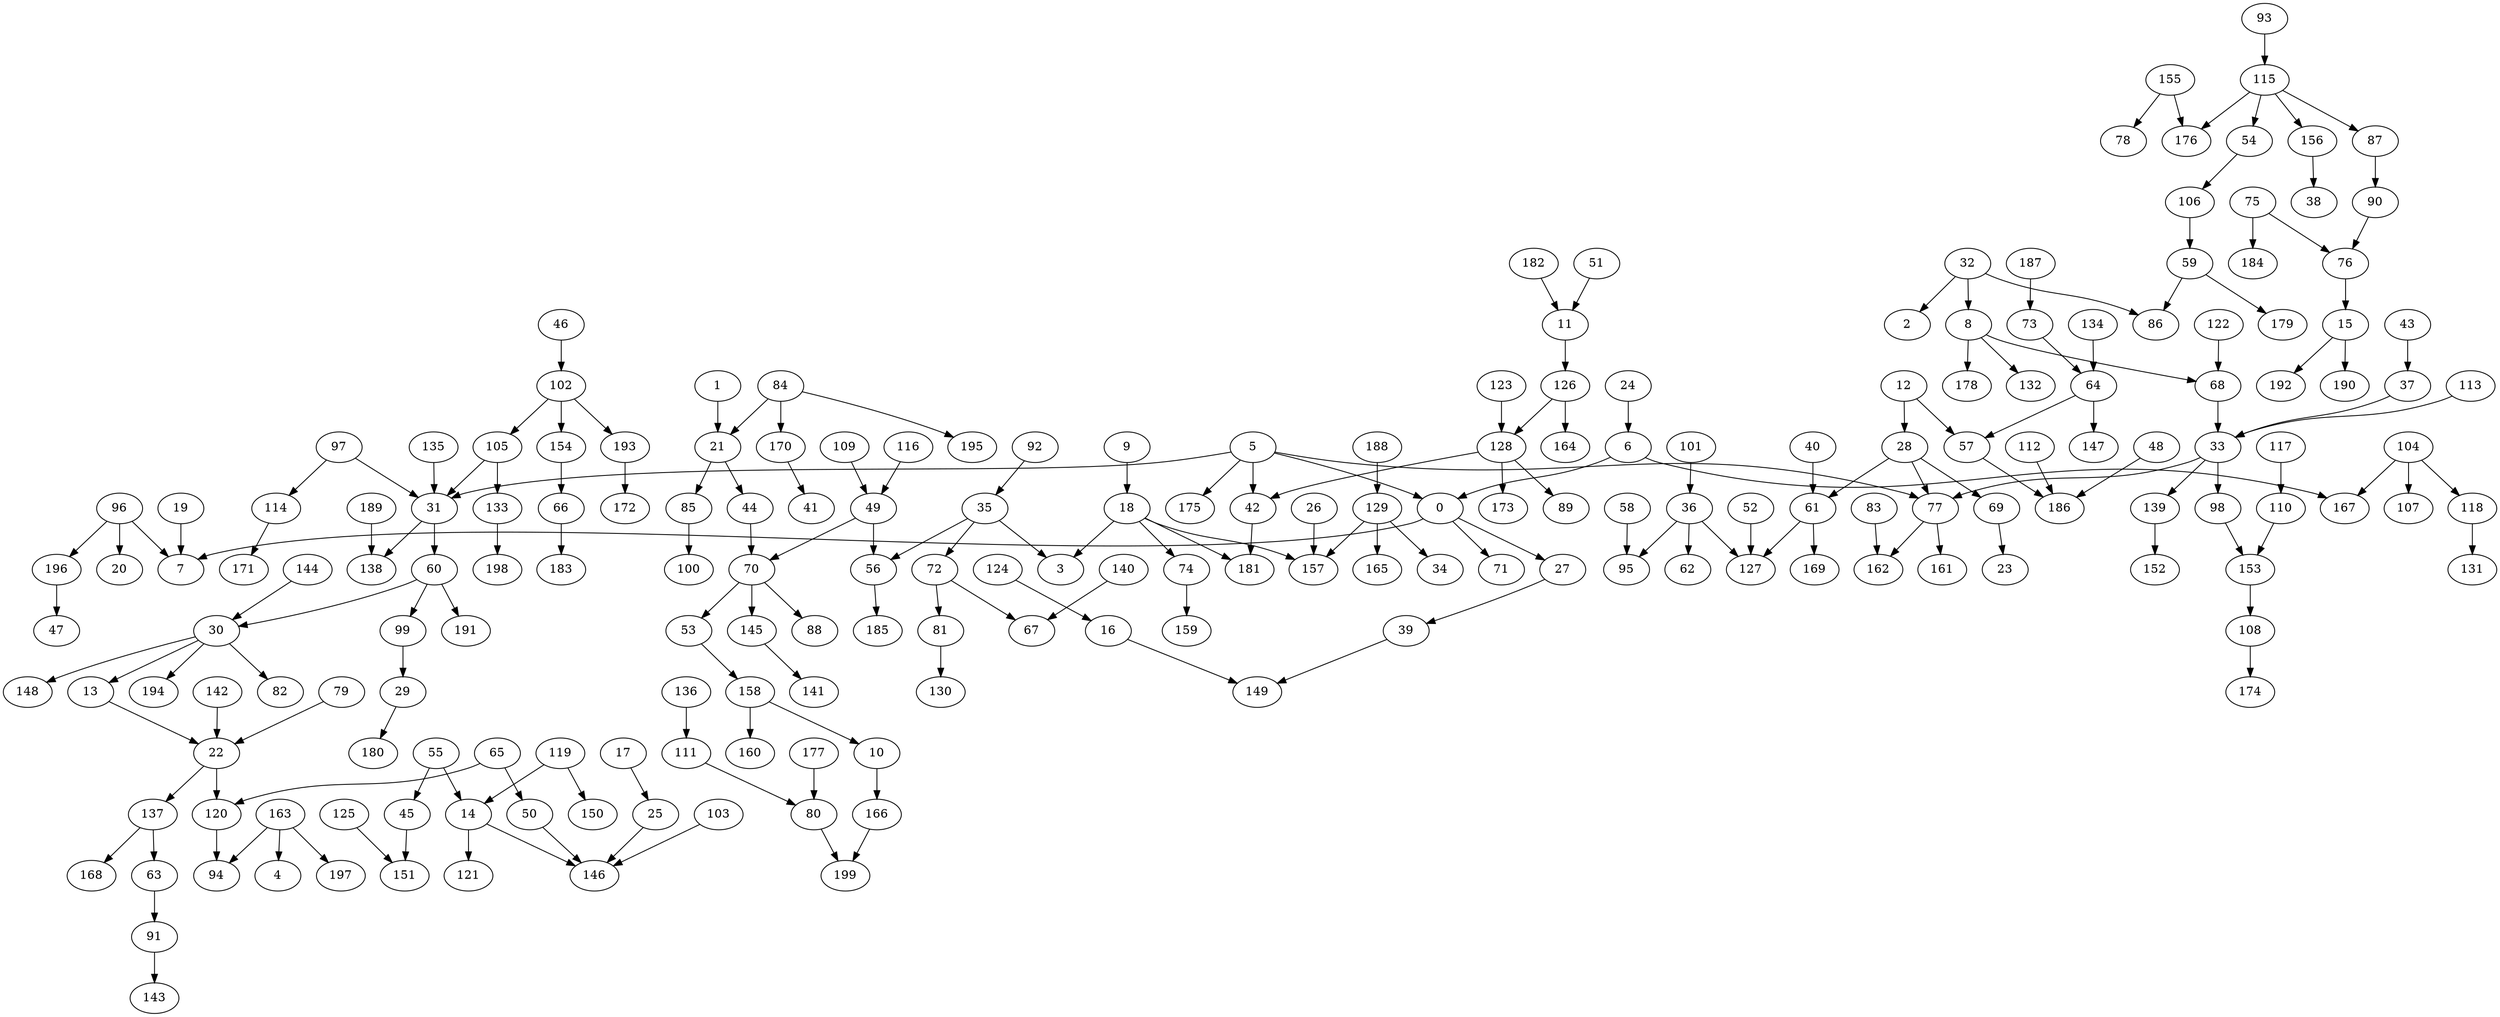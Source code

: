digraph my_graph {
0 [label=0]
7 [label=7]
27 [label=27]
71 [label=71]
5 [label=5]
31 [label=31]
42 [label=42]
77 [label=77]
6 [label=6]
167 [label=167]
8 [label=8]
68 [label=68]
132 [label=132]
178 [label=178]
9 [label=9]
18 [label=18]
10 [label=10]
166 [label=166]
11 [label=11]
126 [label=126]
12 [label=12]
28 [label=28]
57 [label=57]
13 [label=13]
22 [label=22]
14 [label=14]
121 [label=121]
146 [label=146]
16 [label=16]
149 [label=149]
3 [label=3]
74 [label=74]
157 [label=157]
181 [label=181]
19 [label=19]
21 [label=21]
44 [label=44]
85 [label=85]
120 [label=120]
137 [label=137]
24 [label=24]
25 [label=25]
26 [label=26]
39 [label=39]
61 [label=61]
69 [label=69]
29 [label=29]
180 [label=180]
30 [label=30]
82 [label=82]
148 [label=148]
194 [label=194]
60 [label=60]
138 [label=138]
32 [label=32]
2 [label=2]
86 [label=86]
33 [label=33]
98 [label=98]
139 [label=139]
35 [label=35]
56 [label=56]
72 [label=72]
36 [label=36]
62 [label=62]
95 [label=95]
127 [label=127]
37 [label=37]
40 [label=40]
43 [label=43]
70 [label=70]
45 [label=45]
151 [label=151]
46 [label=46]
102 [label=102]
49 [label=49]
50 [label=50]
53 [label=53]
158 [label=158]
54 [label=54]
106 [label=106]
55 [label=55]
185 [label=185]
186 [label=186]
58 [label=58]
59 [label=59]
179 [label=179]
99 [label=99]
191 [label=191]
169 [label=169]
63 [label=63]
91 [label=91]
64 [label=64]
147 [label=147]
65 [label=65]
66 [label=66]
183 [label=183]
23 [label=23]
88 [label=88]
145 [label=145]
67 [label=67]
81 [label=81]
73 [label=73]
159 [label=159]
75 [label=75]
76 [label=76]
184 [label=184]
161 [label=161]
162 [label=162]
79 [label=79]
80 [label=80]
199 [label=199]
130 [label=130]
83 [label=83]
84 [label=84]
170 [label=170]
195 [label=195]
100 [label=100]
87 [label=87]
90 [label=90]
143 [label=143]
93 [label=93]
115 [label=115]
96 [label=96]
20 [label=20]
196 [label=196]
97 [label=97]
114 [label=114]
153 [label=153]
105 [label=105]
154 [label=154]
103 [label=103]
104 [label=104]
107 [label=107]
118 [label=118]
133 [label=133]
108 [label=108]
174 [label=174]
109 [label=109]
110 [label=110]
112 [label=112]
113 [label=113]
171 [label=171]
156 [label=156]
176 [label=176]
116 [label=116]
117 [label=117]
119 [label=119]
150 [label=150]
94 [label=94]
122 [label=122]
123 [label=123]
128 [label=128]
125 [label=125]
164 [label=164]
89 [label=89]
173 [label=173]
129 [label=129]
34 [label=34]
198 [label=198]
134 [label=134]
135 [label=135]
136 [label=136]
111 [label=111]
168 [label=168]
152 [label=152]
140 [label=140]
142 [label=142]
144 [label=144]
141 [label=141]
155 [label=155]
78 [label=78]
38 [label=38]
160 [label=160]
163 [label=163]
4 [label=4]
197 [label=197]
41 [label=41]
177 [label=177]
182 [label=182]
187 [label=187]
188 [label=188]
189 [label=189]
47 [label=47]
1 [label=1]
175 [label=175]
15 [label=15]
190 [label=190]
192 [label=192]
17 [label=17]
48 [label=48]
51 [label=51]
52 [label=52]
92 [label=92]
101 [label=101]
193 [label=193]
131 [label=131]
124 [label=124]
165 [label=165]
172 [label=172]
0->7
0->27
0->71
5->0
5->31
5->42
5->77
6->0
6->167
8->68
8->132
8->178
9->18
10->166
11->126
12->28
12->57
13->22
14->121
14->146
16->149
18->3
18->74
18->157
18->181
19->7
21->44
21->85
22->120
22->137
24->6
25->146
26->157
27->39
28->61
28->69
28->77
29->180
30->13
30->82
30->148
30->194
31->60
31->138
32->2
32->8
32->86
33->77
33->98
33->139
35->3
35->56
35->72
36->62
36->95
36->127
37->33
39->149
40->61
42->181
43->37
44->70
45->151
46->102
49->56
49->70
50->146
53->158
54->106
55->14
55->45
56->185
57->186
58->95
59->86
59->179
60->30
60->99
60->191
61->127
61->169
63->91
64->57
64->147
65->50
65->120
66->183
68->33
69->23
70->53
70->88
70->145
72->67
72->81
73->64
74->159
75->76
75->184
77->161
77->162
79->22
80->199
81->130
83->162
84->21
84->170
84->195
85->100
87->90
90->76
91->143
93->115
96->7
96->20
96->196
97->31
97->114
98->153
99->29
102->105
102->154
103->146
104->107
104->118
104->167
105->31
105->133
106->59
108->174
109->49
110->153
112->186
113->33
114->171
115->54
115->87
115->156
115->176
116->49
117->110
119->14
119->150
120->94
122->68
123->128
125->151
126->128
126->164
128->42
128->89
128->173
129->34
129->157
133->198
134->64
135->31
136->111
137->63
137->168
139->152
140->67
142->22
144->30
145->141
153->108
154->66
155->78
155->176
156->38
158->10
158->160
163->4
163->94
163->197
166->199
170->41
177->80
182->11
187->73
188->129
189->138
196->47
1->21
5->175
15->190
15->192
17->25
48->186
51->11
52->127
76->15
92->35
101->36
102->193
111->80
118->131
124->16
129->165
193->172
}